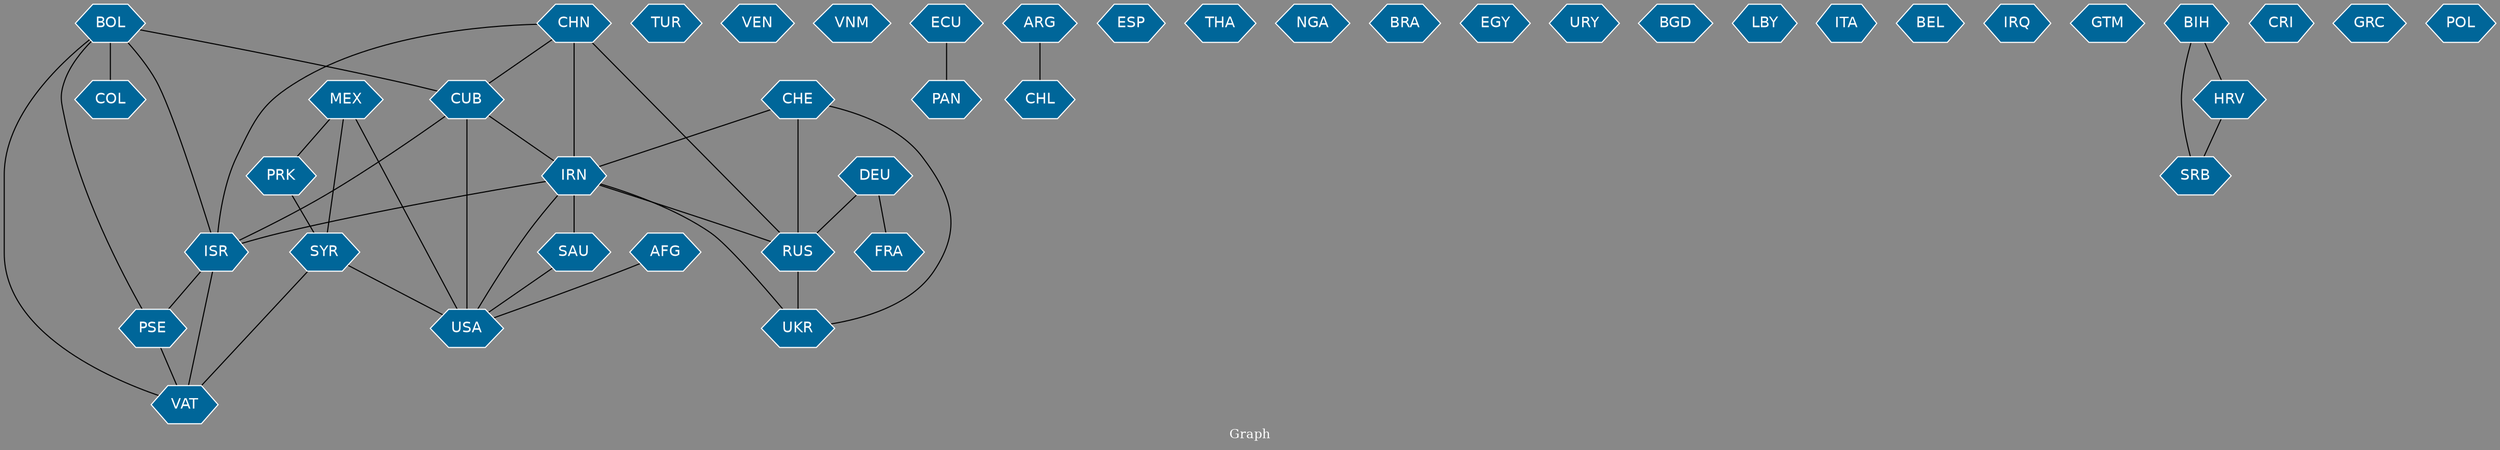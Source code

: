 // Countries together in item graph
graph {
	graph [bgcolor="#888888" fontcolor=white fontsize=12 label="Graph" outputorder=edgesfirst overlap=prism]
	node [color=white fillcolor="#006699" fontcolor=white fontname=Helvetica shape=hexagon style=filled]
	edge [arrowhead=open color=black fontcolor=white fontname=Courier fontsize=12]
		BOL [label=BOL]
		TUR [label=TUR]
		COL [label=COL]
		UKR [label=UKR]
		VEN [label=VEN]
		VNM [label=VNM]
		RUS [label=RUS]
		PAN [label=PAN]
		USA [label=USA]
		CHL [label=CHL]
		ECU [label=ECU]
		MEX [label=MEX]
		ESP [label=ESP]
		AFG [label=AFG]
		THA [label=THA]
		CUB [label=CUB]
		NGA [label=NGA]
		BRA [label=BRA]
		SYR [label=SYR]
		ARG [label=ARG]
		EGY [label=EGY]
		CHN [label=CHN]
		VAT [label=VAT]
		PRK [label=PRK]
		URY [label=URY]
		BGD [label=BGD]
		LBY [label=LBY]
		DEU [label=DEU]
		ITA [label=ITA]
		BEL [label=BEL]
		PSE [label=PSE]
		FRA [label=FRA]
		IRQ [label=IRQ]
		GTM [label=GTM]
		SRB [label=SRB]
		HRV [label=HRV]
		BIH [label=BIH]
		CRI [label=CRI]
		CHE [label=CHE]
		ISR [label=ISR]
		IRN [label=IRN]
		GRC [label=GRC]
		POL [label=POL]
		SAU [label=SAU]
			MEX -- SYR [weight=1]
			PRK -- SYR [weight=1]
			SYR -- USA [weight=1]
			ISR -- PSE [weight=1]
			DEU -- RUS [weight=1]
			SYR -- VAT [weight=1]
			IRN -- RUS [weight=1]
			BOL -- COL [weight=2]
			CHE -- RUS [weight=1]
			DEU -- FRA [weight=1]
			BOL -- PSE [weight=1]
			CHN -- IRN [weight=1]
			BIH -- HRV [weight=1]
			BIH -- SRB [weight=1]
			BOL -- ISR [weight=1]
			ARG -- CHL [weight=1]
			ISR -- VAT [weight=1]
			ECU -- PAN [weight=1]
			PSE -- VAT [weight=1]
			AFG -- USA [weight=2]
			MEX -- USA [weight=1]
			IRN -- UKR [weight=1]
			CHN -- RUS [weight=2]
			CHE -- UKR [weight=1]
			HRV -- SRB [weight=1]
			CUB -- ISR [weight=1]
			IRN -- ISR [weight=1]
			IRN -- USA [weight=1]
			CUB -- USA [weight=3]
			CHN -- ISR [weight=1]
			IRN -- SAU [weight=1]
			RUS -- UKR [weight=12]
			CUB -- IRN [weight=1]
			BOL -- VAT [weight=1]
			BOL -- CUB [weight=1]
			CHN -- CUB [weight=1]
			MEX -- PRK [weight=1]
			SAU -- USA [weight=1]
			CHE -- IRN [weight=1]
}